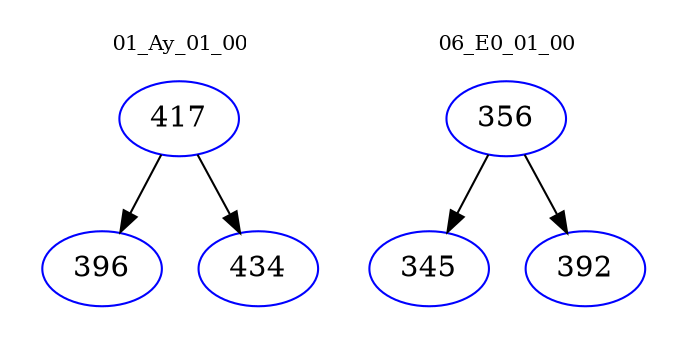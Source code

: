 digraph{
subgraph cluster_0 {
color = white
label = "01_Ay_01_00";
fontsize=10;
T0_417 [label="417", color="blue"]
T0_417 -> T0_396 [color="black"]
T0_396 [label="396", color="blue"]
T0_417 -> T0_434 [color="black"]
T0_434 [label="434", color="blue"]
}
subgraph cluster_1 {
color = white
label = "06_E0_01_00";
fontsize=10;
T1_356 [label="356", color="blue"]
T1_356 -> T1_345 [color="black"]
T1_345 [label="345", color="blue"]
T1_356 -> T1_392 [color="black"]
T1_392 [label="392", color="blue"]
}
}
